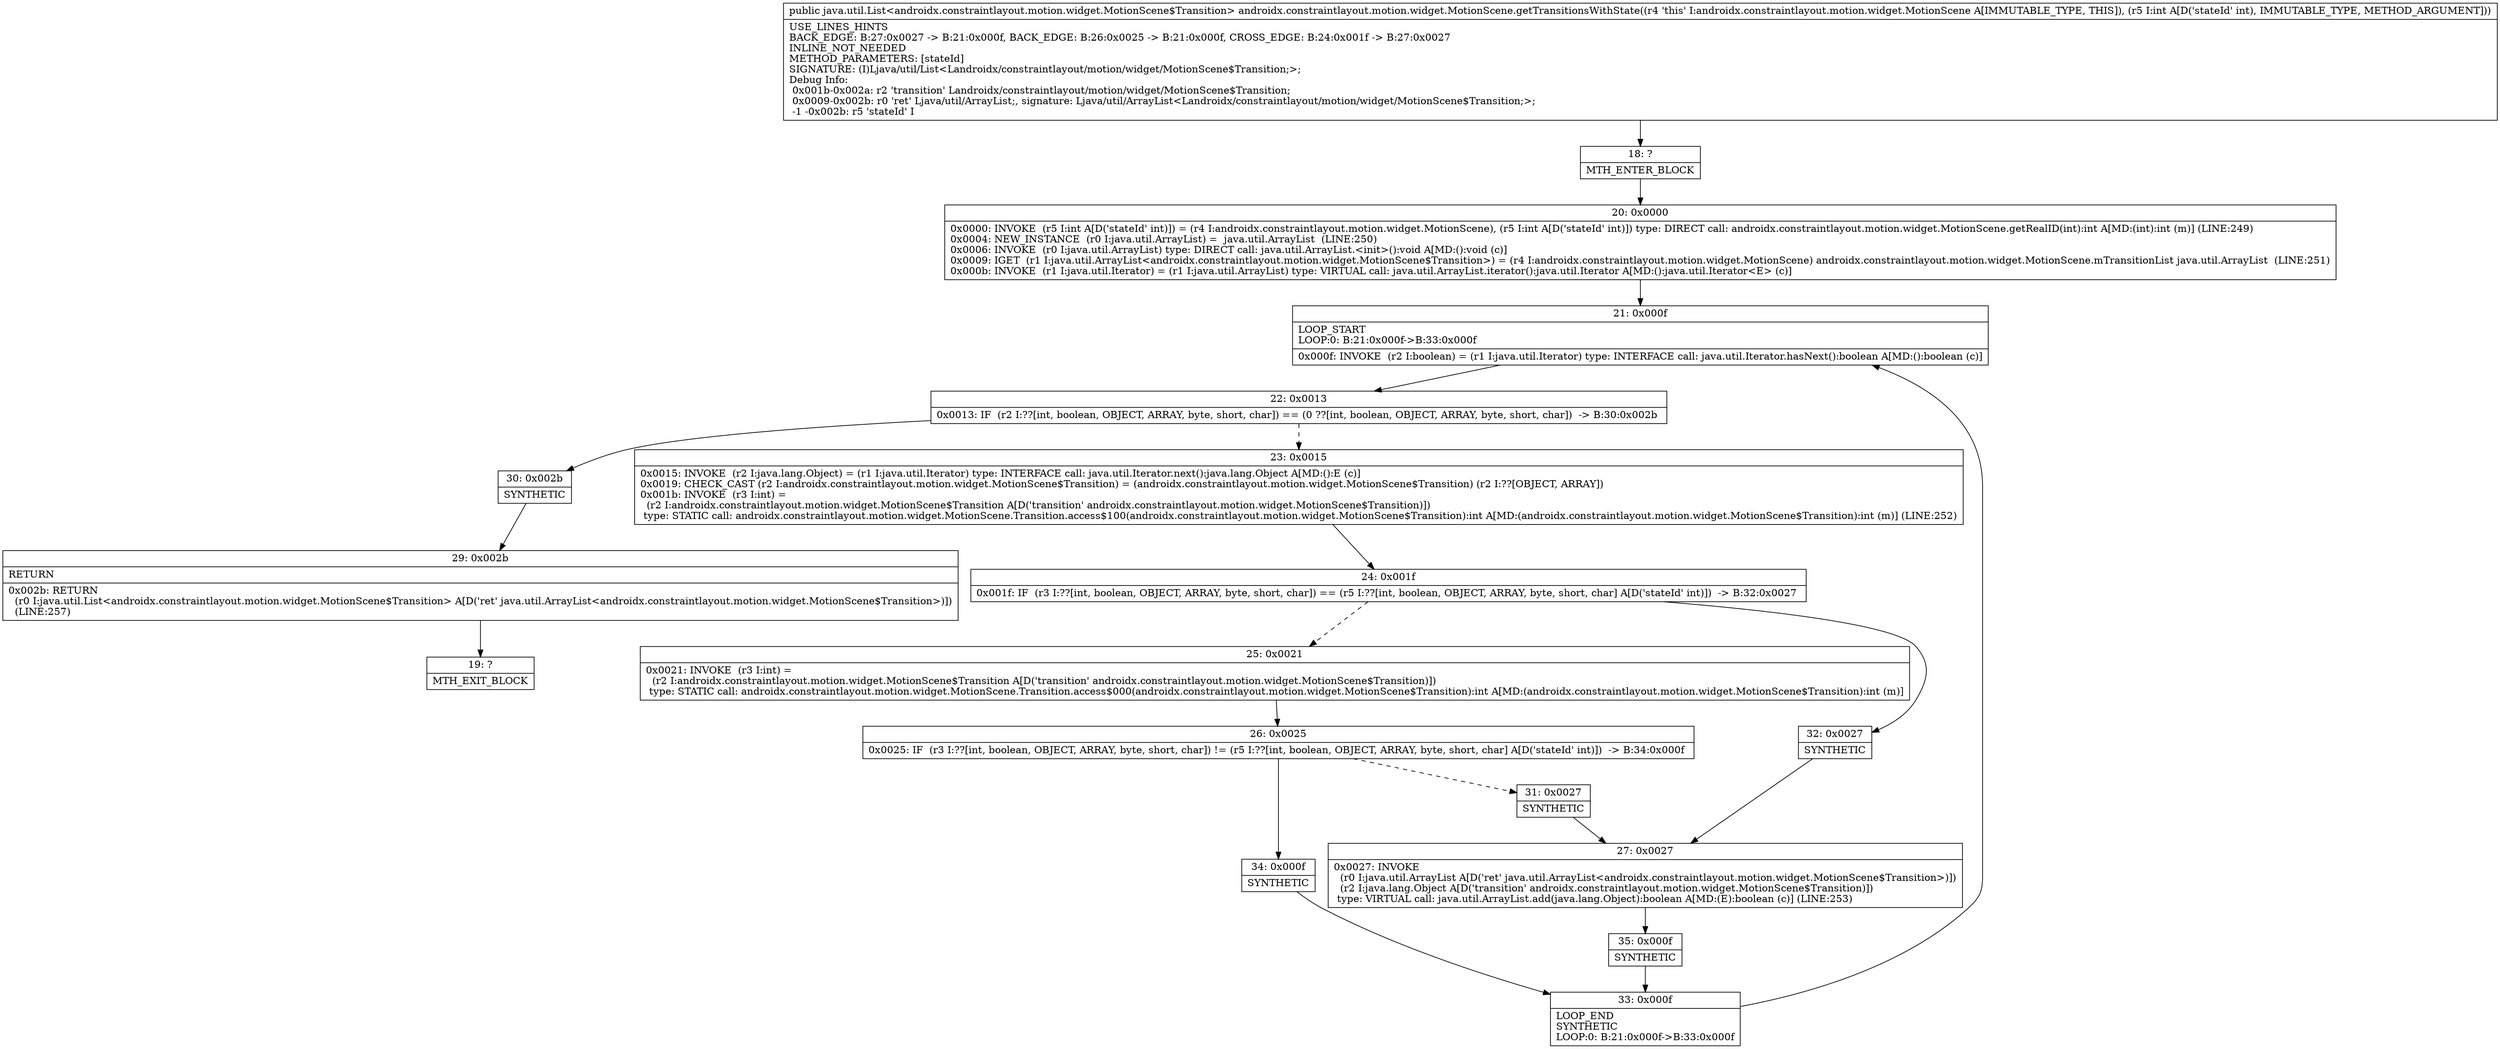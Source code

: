 digraph "CFG forandroidx.constraintlayout.motion.widget.MotionScene.getTransitionsWithState(I)Ljava\/util\/List;" {
Node_18 [shape=record,label="{18\:\ ?|MTH_ENTER_BLOCK\l}"];
Node_20 [shape=record,label="{20\:\ 0x0000|0x0000: INVOKE  (r5 I:int A[D('stateId' int)]) = (r4 I:androidx.constraintlayout.motion.widget.MotionScene), (r5 I:int A[D('stateId' int)]) type: DIRECT call: androidx.constraintlayout.motion.widget.MotionScene.getRealID(int):int A[MD:(int):int (m)] (LINE:249)\l0x0004: NEW_INSTANCE  (r0 I:java.util.ArrayList) =  java.util.ArrayList  (LINE:250)\l0x0006: INVOKE  (r0 I:java.util.ArrayList) type: DIRECT call: java.util.ArrayList.\<init\>():void A[MD:():void (c)]\l0x0009: IGET  (r1 I:java.util.ArrayList\<androidx.constraintlayout.motion.widget.MotionScene$Transition\>) = (r4 I:androidx.constraintlayout.motion.widget.MotionScene) androidx.constraintlayout.motion.widget.MotionScene.mTransitionList java.util.ArrayList  (LINE:251)\l0x000b: INVOKE  (r1 I:java.util.Iterator) = (r1 I:java.util.ArrayList) type: VIRTUAL call: java.util.ArrayList.iterator():java.util.Iterator A[MD:():java.util.Iterator\<E\> (c)]\l}"];
Node_21 [shape=record,label="{21\:\ 0x000f|LOOP_START\lLOOP:0: B:21:0x000f\-\>B:33:0x000f\l|0x000f: INVOKE  (r2 I:boolean) = (r1 I:java.util.Iterator) type: INTERFACE call: java.util.Iterator.hasNext():boolean A[MD:():boolean (c)]\l}"];
Node_22 [shape=record,label="{22\:\ 0x0013|0x0013: IF  (r2 I:??[int, boolean, OBJECT, ARRAY, byte, short, char]) == (0 ??[int, boolean, OBJECT, ARRAY, byte, short, char])  \-\> B:30:0x002b \l}"];
Node_23 [shape=record,label="{23\:\ 0x0015|0x0015: INVOKE  (r2 I:java.lang.Object) = (r1 I:java.util.Iterator) type: INTERFACE call: java.util.Iterator.next():java.lang.Object A[MD:():E (c)]\l0x0019: CHECK_CAST (r2 I:androidx.constraintlayout.motion.widget.MotionScene$Transition) = (androidx.constraintlayout.motion.widget.MotionScene$Transition) (r2 I:??[OBJECT, ARRAY]) \l0x001b: INVOKE  (r3 I:int) = \l  (r2 I:androidx.constraintlayout.motion.widget.MotionScene$Transition A[D('transition' androidx.constraintlayout.motion.widget.MotionScene$Transition)])\l type: STATIC call: androidx.constraintlayout.motion.widget.MotionScene.Transition.access$100(androidx.constraintlayout.motion.widget.MotionScene$Transition):int A[MD:(androidx.constraintlayout.motion.widget.MotionScene$Transition):int (m)] (LINE:252)\l}"];
Node_24 [shape=record,label="{24\:\ 0x001f|0x001f: IF  (r3 I:??[int, boolean, OBJECT, ARRAY, byte, short, char]) == (r5 I:??[int, boolean, OBJECT, ARRAY, byte, short, char] A[D('stateId' int)])  \-\> B:32:0x0027 \l}"];
Node_25 [shape=record,label="{25\:\ 0x0021|0x0021: INVOKE  (r3 I:int) = \l  (r2 I:androidx.constraintlayout.motion.widget.MotionScene$Transition A[D('transition' androidx.constraintlayout.motion.widget.MotionScene$Transition)])\l type: STATIC call: androidx.constraintlayout.motion.widget.MotionScene.Transition.access$000(androidx.constraintlayout.motion.widget.MotionScene$Transition):int A[MD:(androidx.constraintlayout.motion.widget.MotionScene$Transition):int (m)]\l}"];
Node_26 [shape=record,label="{26\:\ 0x0025|0x0025: IF  (r3 I:??[int, boolean, OBJECT, ARRAY, byte, short, char]) != (r5 I:??[int, boolean, OBJECT, ARRAY, byte, short, char] A[D('stateId' int)])  \-\> B:34:0x000f \l}"];
Node_31 [shape=record,label="{31\:\ 0x0027|SYNTHETIC\l}"];
Node_27 [shape=record,label="{27\:\ 0x0027|0x0027: INVOKE  \l  (r0 I:java.util.ArrayList A[D('ret' java.util.ArrayList\<androidx.constraintlayout.motion.widget.MotionScene$Transition\>)])\l  (r2 I:java.lang.Object A[D('transition' androidx.constraintlayout.motion.widget.MotionScene$Transition)])\l type: VIRTUAL call: java.util.ArrayList.add(java.lang.Object):boolean A[MD:(E):boolean (c)] (LINE:253)\l}"];
Node_35 [shape=record,label="{35\:\ 0x000f|SYNTHETIC\l}"];
Node_33 [shape=record,label="{33\:\ 0x000f|LOOP_END\lSYNTHETIC\lLOOP:0: B:21:0x000f\-\>B:33:0x000f\l}"];
Node_34 [shape=record,label="{34\:\ 0x000f|SYNTHETIC\l}"];
Node_32 [shape=record,label="{32\:\ 0x0027|SYNTHETIC\l}"];
Node_30 [shape=record,label="{30\:\ 0x002b|SYNTHETIC\l}"];
Node_29 [shape=record,label="{29\:\ 0x002b|RETURN\l|0x002b: RETURN  \l  (r0 I:java.util.List\<androidx.constraintlayout.motion.widget.MotionScene$Transition\> A[D('ret' java.util.ArrayList\<androidx.constraintlayout.motion.widget.MotionScene$Transition\>)])\l  (LINE:257)\l}"];
Node_19 [shape=record,label="{19\:\ ?|MTH_EXIT_BLOCK\l}"];
MethodNode[shape=record,label="{public java.util.List\<androidx.constraintlayout.motion.widget.MotionScene$Transition\> androidx.constraintlayout.motion.widget.MotionScene.getTransitionsWithState((r4 'this' I:androidx.constraintlayout.motion.widget.MotionScene A[IMMUTABLE_TYPE, THIS]), (r5 I:int A[D('stateId' int), IMMUTABLE_TYPE, METHOD_ARGUMENT]))  | USE_LINES_HINTS\lBACK_EDGE: B:27:0x0027 \-\> B:21:0x000f, BACK_EDGE: B:26:0x0025 \-\> B:21:0x000f, CROSS_EDGE: B:24:0x001f \-\> B:27:0x0027\lINLINE_NOT_NEEDED\lMETHOD_PARAMETERS: [stateId]\lSIGNATURE: (I)Ljava\/util\/List\<Landroidx\/constraintlayout\/motion\/widget\/MotionScene$Transition;\>;\lDebug Info:\l  0x001b\-0x002a: r2 'transition' Landroidx\/constraintlayout\/motion\/widget\/MotionScene$Transition;\l  0x0009\-0x002b: r0 'ret' Ljava\/util\/ArrayList;, signature: Ljava\/util\/ArrayList\<Landroidx\/constraintlayout\/motion\/widget\/MotionScene$Transition;\>;\l  \-1 \-0x002b: r5 'stateId' I\l}"];
MethodNode -> Node_18;Node_18 -> Node_20;
Node_20 -> Node_21;
Node_21 -> Node_22;
Node_22 -> Node_23[style=dashed];
Node_22 -> Node_30;
Node_23 -> Node_24;
Node_24 -> Node_25[style=dashed];
Node_24 -> Node_32;
Node_25 -> Node_26;
Node_26 -> Node_31[style=dashed];
Node_26 -> Node_34;
Node_31 -> Node_27;
Node_27 -> Node_35;
Node_35 -> Node_33;
Node_33 -> Node_21;
Node_34 -> Node_33;
Node_32 -> Node_27;
Node_30 -> Node_29;
Node_29 -> Node_19;
}

